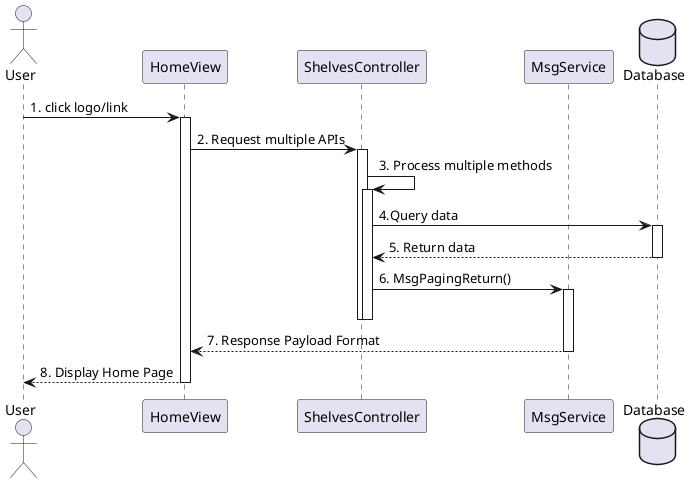 @startuml

actor       User       as user
participant HomeView as view
participant ShelvesController as shelves
participant MsgService as msgService
database    Database    as db

user -> view ++: 1. click logo/link
view -> shelves ++ : 2. Request multiple APIs
shelves -> shelves ++ : 3. Process multiple methods
shelves -> db ++ : 4.Query data
db --> shelves -- : 5. Return data
shelves -> msgService ++-- : 6. MsgPagingReturn()
deactivate shelves
msgService --> view -- : 7. Response Payload Format
view --> user -- : 8. Display Home Page

@enduml

